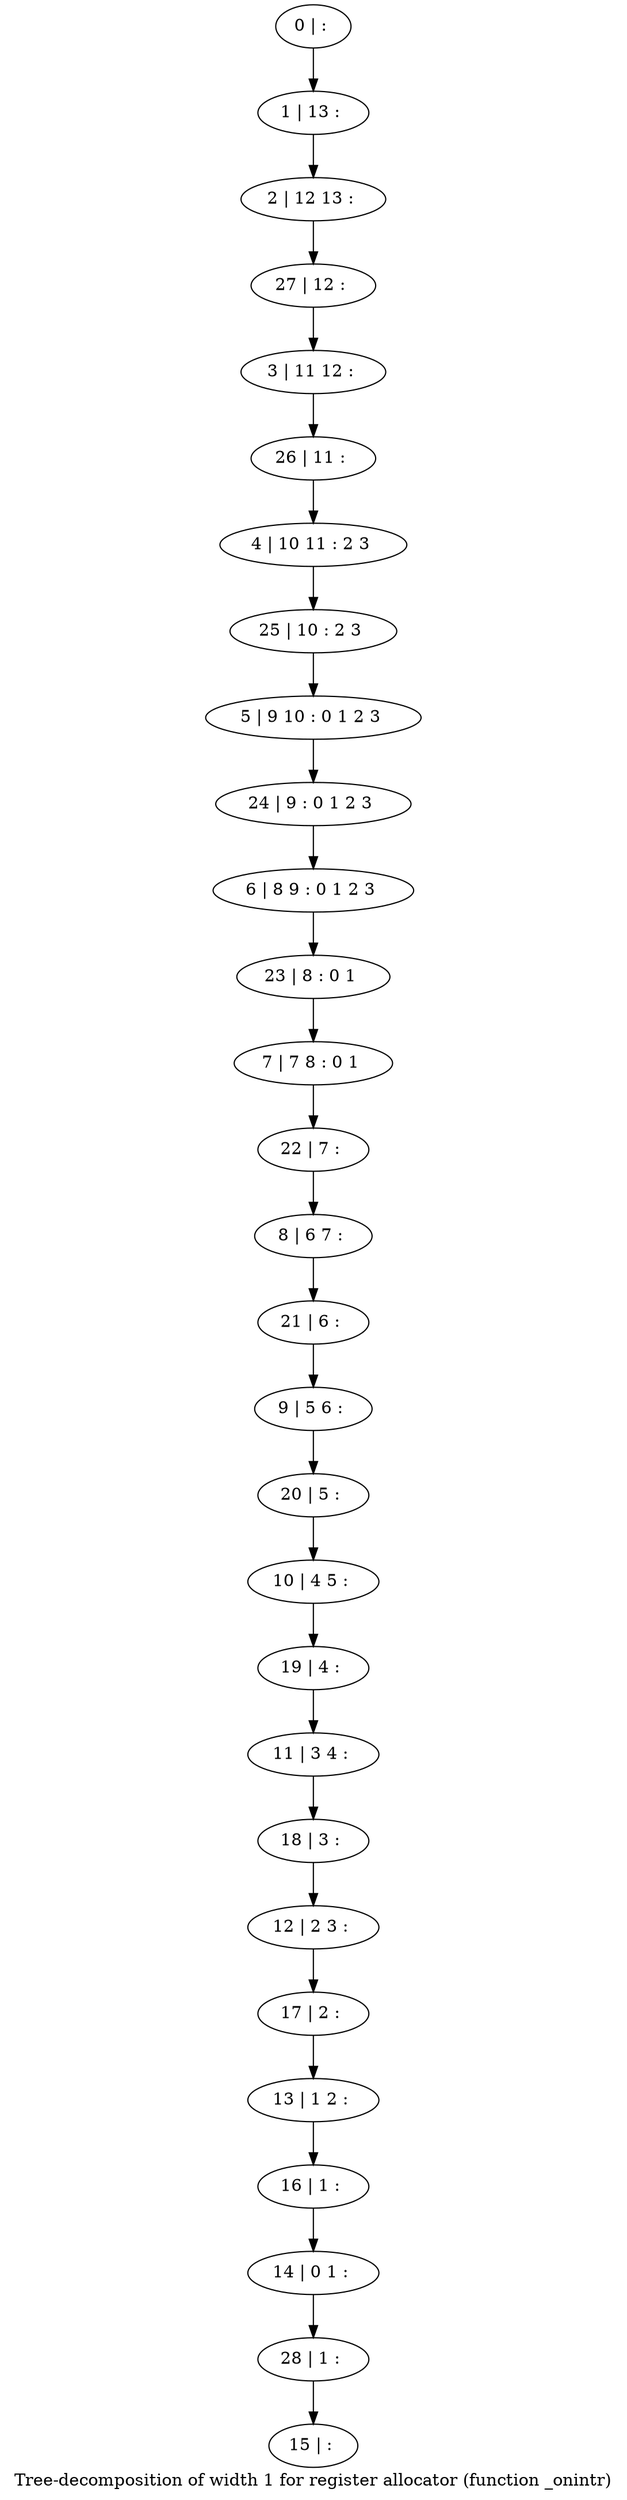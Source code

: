 digraph G {
graph [label="Tree-decomposition of width 1 for register allocator (function _onintr)"]
0[label="0 | : "];
1[label="1 | 13 : "];
2[label="2 | 12 13 : "];
3[label="3 | 11 12 : "];
4[label="4 | 10 11 : 2 3 "];
5[label="5 | 9 10 : 0 1 2 3 "];
6[label="6 | 8 9 : 0 1 2 3 "];
7[label="7 | 7 8 : 0 1 "];
8[label="8 | 6 7 : "];
9[label="9 | 5 6 : "];
10[label="10 | 4 5 : "];
11[label="11 | 3 4 : "];
12[label="12 | 2 3 : "];
13[label="13 | 1 2 : "];
14[label="14 | 0 1 : "];
15[label="15 | : "];
16[label="16 | 1 : "];
17[label="17 | 2 : "];
18[label="18 | 3 : "];
19[label="19 | 4 : "];
20[label="20 | 5 : "];
21[label="21 | 6 : "];
22[label="22 | 7 : "];
23[label="23 | 8 : 0 1 "];
24[label="24 | 9 : 0 1 2 3 "];
25[label="25 | 10 : 2 3 "];
26[label="26 | 11 : "];
27[label="27 | 12 : "];
28[label="28 | 1 : "];
0->1 ;
1->2 ;
16->14 ;
13->16 ;
17->13 ;
12->17 ;
18->12 ;
11->18 ;
19->11 ;
10->19 ;
20->10 ;
9->20 ;
21->9 ;
8->21 ;
22->8 ;
7->22 ;
23->7 ;
6->23 ;
24->6 ;
5->24 ;
25->5 ;
4->25 ;
26->4 ;
3->26 ;
27->3 ;
2->27 ;
28->15 ;
14->28 ;
}
